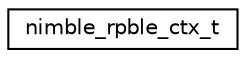 digraph "Graphical Class Hierarchy"
{
 // LATEX_PDF_SIZE
  edge [fontname="Helvetica",fontsize="10",labelfontname="Helvetica",labelfontsize="10"];
  node [fontname="Helvetica",fontsize="10",shape=record];
  rankdir="LR";
  Node0 [label="nimble_rpble_ctx_t",height=0.2,width=0.4,color="black", fillcolor="white", style="filled",URL="$structnimble__rpble__ctx__t.html",tooltip="RPL DODAG information."];
}
